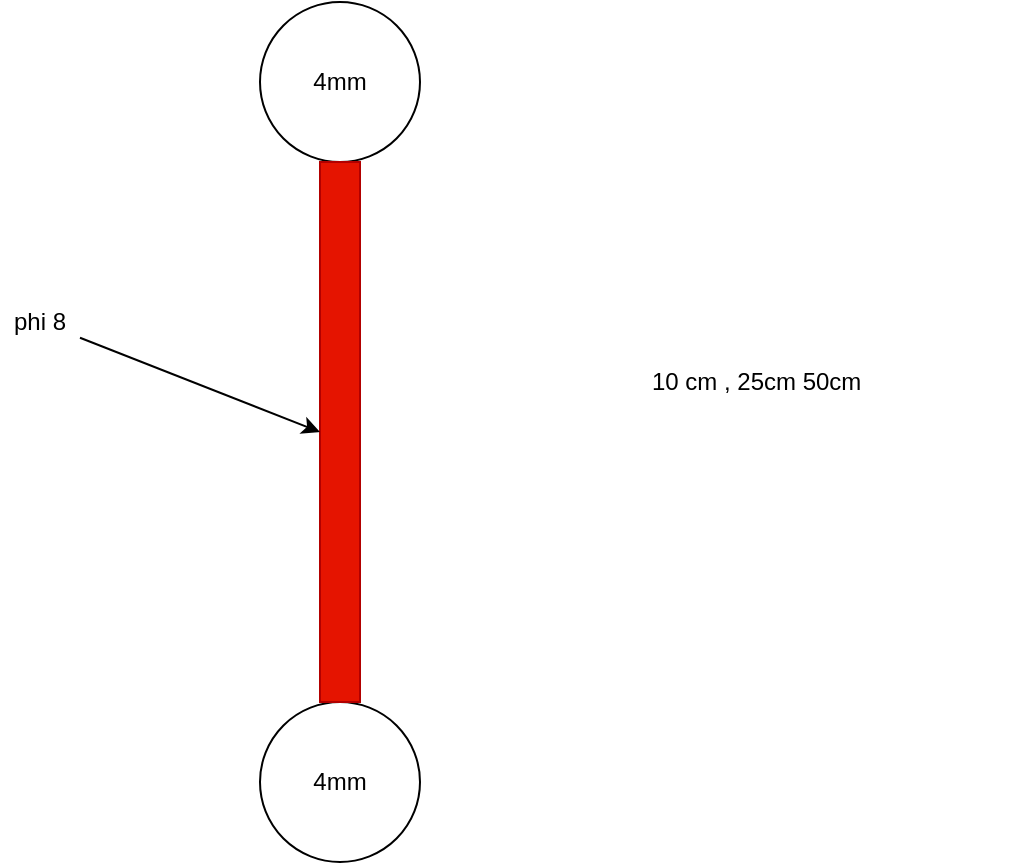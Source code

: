 <mxfile version="13.9.9" type="device"><diagram id="PpiCmv6GUjiGZnoG6p3A" name="220v_Red"><mxGraphModel dx="1002" dy="666" grid="1" gridSize="10" guides="1" tooltips="1" connect="1" arrows="1" fold="1" page="1" pageScale="1" pageWidth="1100" pageHeight="1700" math="0" shadow="0"><root><mxCell id="0"/><mxCell id="1" parent="0"/><mxCell id="ZyGwiz8OyGQZETPJO7HY-1" value="4mm" style="ellipse;whiteSpace=wrap;html=1;aspect=fixed;" vertex="1" parent="1"><mxGeometry x="230" y="160" width="80" height="80" as="geometry"/></mxCell><mxCell id="ZyGwiz8OyGQZETPJO7HY-2" value="4mm" style="ellipse;whiteSpace=wrap;html=1;aspect=fixed;" vertex="1" parent="1"><mxGeometry x="230" y="510" width="80" height="80" as="geometry"/></mxCell><mxCell id="ZyGwiz8OyGQZETPJO7HY-3" value="" style="rounded=0;whiteSpace=wrap;html=1;fillColor=#e51400;strokeColor=#B20000;fontColor=#ffffff;" vertex="1" parent="1"><mxGeometry x="260" y="240" width="20" height="270" as="geometry"/></mxCell><mxCell id="ZyGwiz8OyGQZETPJO7HY-4" value="10 cm , 25cm 50cm&amp;nbsp;" style="text;html=1;strokeColor=none;fillColor=none;align=center;verticalAlign=middle;whiteSpace=wrap;rounded=0;" vertex="1" parent="1"><mxGeometry x="350" y="340" width="260" height="20" as="geometry"/></mxCell><mxCell id="ZyGwiz8OyGQZETPJO7HY-6" value="" style="endArrow=classic;html=1;entryX=0;entryY=0.5;entryDx=0;entryDy=0;" edge="1" parent="1" source="ZyGwiz8OyGQZETPJO7HY-7" target="ZyGwiz8OyGQZETPJO7HY-3"><mxGeometry width="50" height="50" relative="1" as="geometry"><mxPoint x="140" y="375" as="sourcePoint"/><mxPoint x="190" y="320" as="targetPoint"/></mxGeometry></mxCell><mxCell id="ZyGwiz8OyGQZETPJO7HY-7" value="phi 8" style="text;html=1;strokeColor=none;fillColor=none;align=center;verticalAlign=middle;whiteSpace=wrap;rounded=0;" vertex="1" parent="1"><mxGeometry x="100" y="310" width="40" height="20" as="geometry"/></mxCell></root></mxGraphModel></diagram></mxfile>
